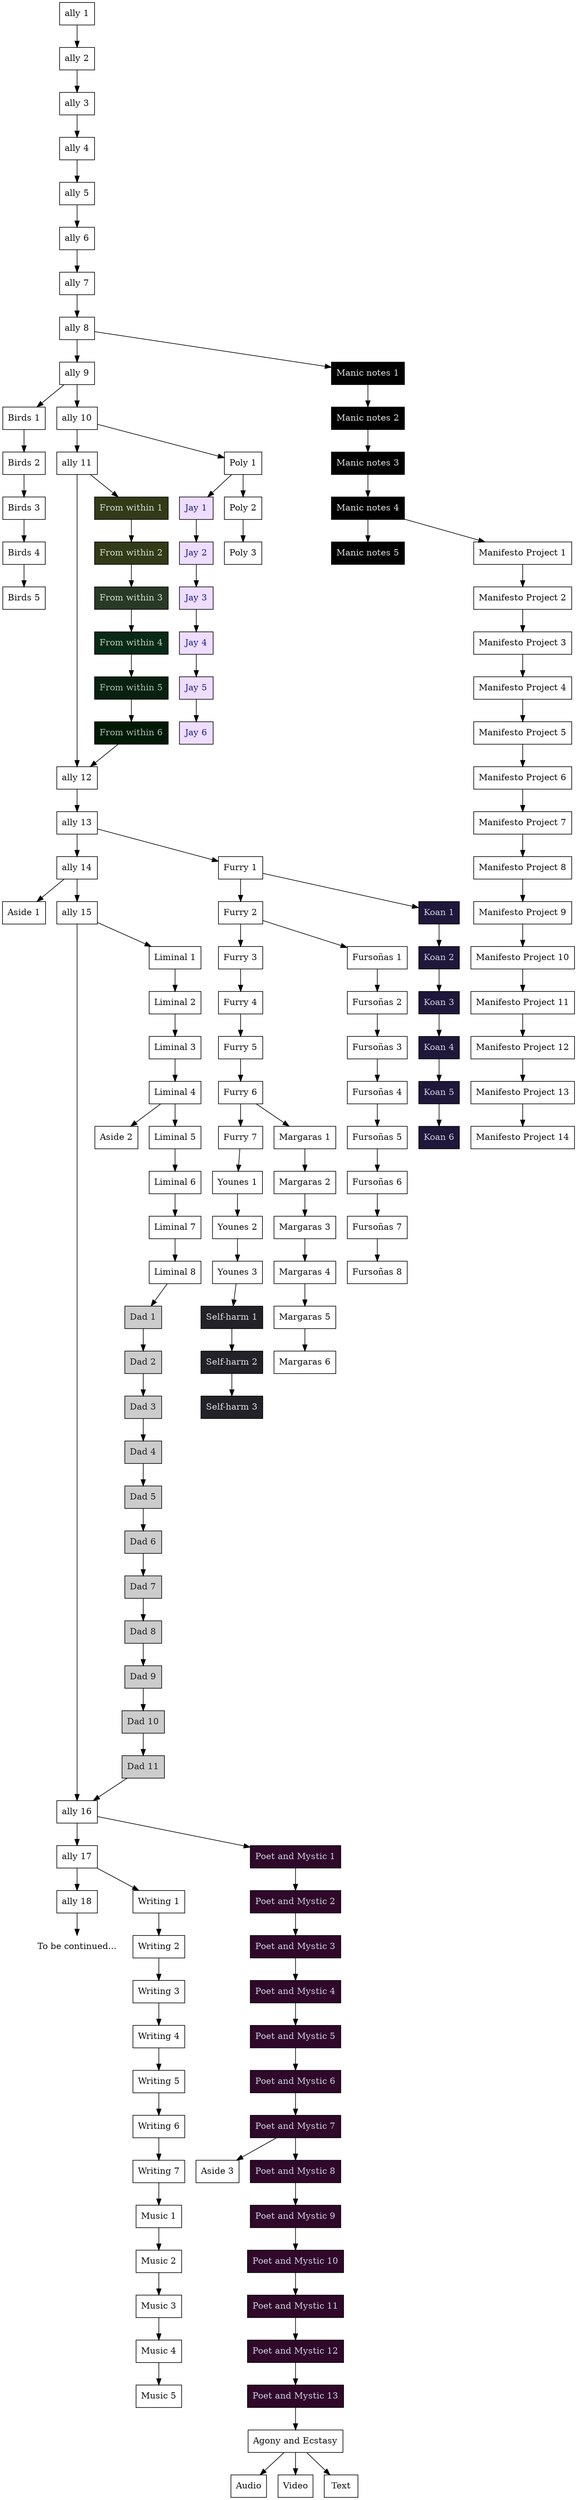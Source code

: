 digraph Map {
    node[shape="box"]
    label=""

    node[group="aside",style="",fontcolor="#111111"]
    "Aside 1" [href="/aside/1"]
    "Aside 2" [href="/aside/2"]
    "Aside 3" [href="/aside/3"]

    node[group="birds",style="",fontcolor="#111111"]
    "Birds 1" [href="/birds"]
    "Birds 2" [href="/birds/2"]
    "Birds 3" [href="/birds/3"]
    "Birds 4" [href="/birds/4"]
    "Birds 5" [href="/birds/5"]
    "Birds 1" -> "Birds 2" -> "Birds 3" -> "Birds 4" -> "Birds 5"

    node[group="ally",style="",fontcolor="#111111"] // `core` folder
    "ally 1" [href="/"]
    "ally 2" [href="/2"]
    "ally 3" [href="/3"]
    "ally 4" [href="/4"]
    "ally 5" [href="/5"]
    "ally 6" [href="/6"]
    "ally 7" [href="/7"]
    "ally 8" [href="/8"]
    "ally 9" [href="/9"]
    "ally 10" [href="/10"]
    "ally 11" [href="/11"]
    "ally 12" [href="/12"]
    "ally 13" [href="/13"]
    "ally 14" [href="/14"]
    "ally 15" [href="/15"]
    "ally 16" [href="/16"]
    "ally 17" [href="/17"]
    "ally 18" [href="/18"]
    "To be continued..." [shape="none"]
    "ally 1" -> "ally 2" -> "ally 3" -> "ally 4" -> "ally 5" ->
    "ally 6" -> "ally 7" -> "ally 8" -> "ally 9" -> "ally 10" ->
    "ally 11" -> "ally 12" -> "ally 13" -> "ally 14" -> "ally 15" ->
    "ally 16" -> "ally 17" -> "ally 18" -> "To be continued..."

    node[group="dad",style="filled",fillcolor="#cccccc",fontcolor="#222222"]
    "Dad 1" [href="/dad/1"]
    "Dad 2" [href="/dad/2"]
    "Dad 3" [href="/dad/3"]
    "Dad 4" [href="/dad/4"]
    "Dad 5" [href="/dad/5"]
    "Dad 6" [href="/dad/6"]
    "Dad 7" [href="/dad/7"]
    "Dad 8" [href="/dad/8"]
    "Dad 9" [href="/dad/9"]
    "Dad 10" [href="/dad/10"]
    "Dad 11" [href="/dad/11"]
    "Dad 1" -> "Dad 2" -> "Dad 3" -> "Dad 4" -> "Dad 5" ->
    "Dad 6" -> "Dad 7" -> "Dad 8" -> "Dad 9" -> "Dad 10" ->
    "Dad 11"

    node[group="from-within",style="filled",fillcolor="#333a18",fontcolor="#ccddcc"]
    "From within 1" [href="/from-within/"]
    "From within 2" [href="/from-within/2"]
    "From within 3" [href="/from-within/3",fillcolor="#283a26"]
    "From within 4" [href="/from-within/4",fillcolor="#082a16",fontcolor="#bbccbb"]
    "From within 5" [href="/from-within/5",fillcolor="#082010",fontcolor="#aabbaa"]
    "From within 6" [href="/from-within/i-guess..",fillcolor="#001a06",fontcolor="#aabbaa"]
    "From within 1" -> "From within 2" -> "From within 3" -> "From within 4" ->
    "From within 5" -> "From within 6"

    node[group="furry",style="",fontcolor="#111111"]
    "Furry 1" [href="/furry"]
    "Furry 2" [href="/furry/2"]
    "Furry 3" [href="/furry/3"]
    "Furry 4" [href="/furry/4"]
    "Furry 5" [href="/furry/5"]
    "Furry 6" [href="/furry/6"]
    "Furry 7" [href="/furry/7"]
    "Furry 1" -> "Furry 2" -> "Furry 3" -> "Furry 4" -> "Furry 5" ->
    "Furry 6" -> "Furry 7"

        node[group="fursona"]
        "Fursoñas 1" [href="/furry/fursona/"]
        "Fursoñas 2" [href="/furry/fursona/2"]
        "Fursoñas 3" [href="/furry/fursona/3"]
        "Fursoñas 4" [href="/furry/fursona/4"]
        "Fursoñas 5" [href="/furry/fursona/5"]
        "Fursoñas 6" [href="/furry/fursona/6"]
        "Fursoñas 7" [href="/furry/fursona/7"]
        "Fursoñas 8" [href="/furry/fursona/8"]
        "Fursoñas 1" -> "Fursoñas 2" -> "Fursoñas 3" -> "Fursoñas 4" ->
        "Fursoñas 5" -> "Fursoñas 6" -> "Fursoñas 7" -> "Fursoñas 8"

        node[group="margaras"]
        "Margaras 1" [href="/furry/margaras"]
        "Margaras 2" [href="/furry/margaras/2"]
        "Margaras 3" [href="/furry/margaras/3"]
        "Margaras 4" [href="/furry/margaras/4"]
        "Margaras 5" [href="/furry/margaras/5"]
        "Margaras 6" [href="/furry/margaras/6"]
        "Margaras 1" -> "Margaras 2" -> "Margaras 3" -> "Margaras 4" ->
        "Margaras 5" -> "Margaras 6"

        node[group="younes"]
        "Younes 1" [href="/furry/younes"]
        "Younes 2" [href="/furry/younes/2"]
        "Younes 3" [href="/furry/younes/3"]
        "Younes 1" -> "Younes 2" -> "Younes 3"

    node[group="jay",style="filled",fillcolor="#eeddff",fontcolor="#222288"]
    "Jay 1" [href="/jay/"]
    "Jay 2" [href="/jay/2"]
    "Jay 3" [href="/jay/3"]
    "Jay 4" [href="/jay/4"]
    "Jay 5" [href="/jay/5"]
    "Jay 6" [href="/jay/6"]
    "Jay 1" -> "Jay 2" -> "Jay 3" -> "Jay 4" -> "Jay 5" -> "Jay 6"

    node[group="koan",style="filled",fillcolor="#1f183a",fontcolor="#ccccdd"]
    "Koan 1" [href="/koan/"]
    "Koan 2" [href="/koan/2"]
    "Koan 3" [href="/koan/3"]
    "Koan 4" [href="/koan/4"]
    "Koan 5" [href="/koan/5"]
    "Koan 6" [href="/koan/6"]
    "Koan 1" -> "Koan 2" -> "Koan 3" -> "Koan 4" -> "Koan 5" -> "Koan 6"

    node[group="liminal",style="",fontcolor="#111111"]
    "Liminal 1" [href="/liminal"]
    "Liminal 2" [href="/liminal/2"]
    "Liminal 3" [href="/liminal/3"]
    "Liminal 4" [href="/liminal/4"]
    "Liminal 5" [href="/liminal/5"]
    "Liminal 6" [href="/liminal/6"]
    "Liminal 7" [href="/liminal/7"]
    "Liminal 8" [href="/liminal/8"]
    "Liminal 1" -> "Liminal 2" -> "Liminal 3" -> "Liminal 4" ->
    "Liminal 5" -> "Liminal 6" -> "Liminal 7" -> "Liminal 8"

    node[group="mania",style="filled",fillcolor="#000000",fontcolor="#dddddd"]
    "Manic notes 1" [href="/mania/"]
    "Manic notes 2" [href="/mania/2"]
    "Manic notes 3" [href="/mania/3"]
    "Manic notes 4" [href="/mania/4"]
    "Manic notes 5" [href="/mania/5"]
    "Manic notes 1" -> "Manic notes 2" -> "Manic notes 3" -> "Manic notes 4" ->
    "Manic notes 5"

    node[group="mp",style="",fontcolor="#111111"]
    "Manifesto Project 1" [href="/manifesto-project"]
    "Manifesto Project 2" [href="/manifesto-project/2"]
    "Manifesto Project 3" [href="/manifesto-project/3"]
    "Manifesto Project 4" [href="/manifesto-project/4"]
    "Manifesto Project 5" [href="/manifesto-project/5"]
    "Manifesto Project 6" [href="/manifesto-project/6"]
    "Manifesto Project 7" [href="/manifesto-project/7"]
    "Manifesto Project 8" [href="/manifesto-project/8"]
    "Manifesto Project 9" [href="/manifesto-project/9"]
    "Manifesto Project 10" [href="/manifesto-project/10"]
    "Manifesto Project 11" [href="/manifesto-project/11"]
    "Manifesto Project 12" [href="/manifesto-project/12"]
    "Manifesto Project 13" [href="/manifesto-project/13"]
    "Manifesto Project 14" [href="/manifesto-project/14"]
    "Manifesto Project 1" -> "Manifesto Project 2" -> "Manifesto Project 3" ->
    "Manifesto Project 4" -> "Manifesto Project 5" -> "Manifesto Project 6" ->
    "Manifesto Project 7" -> "Manifesto Project 8" -> "Manifesto Project 9" ->
    "Manifesto Project 10" -> "Manifesto Project 11" ->
    "Manifesto Project 12" -> "Manifesto Project 13" ->
    "Manifesto Project 14"

    node[group="pnm",style="filled",fillcolor="#2f082a",fontcolor="#ccccdd"]
    "Poet and Mystic 1" [href="/poet-and-mystic"]
    "Poet and Mystic 2" [href="/poet-and-mystic/2"]
    "Poet and Mystic 3" [href="/poet-and-mystic/3"]
    "Poet and Mystic 4" [href="/poet-and-mystic/4"]
    "Poet and Mystic 5" [href="/poet-and-mystic/5"]
    "Poet and Mystic 6" [href="/poet-and-mystic/6"]
    "Poet and Mystic 7" [href="/poet-and-mystic/7"]
    "Poet and Mystic 8" [href="/poet-and-mystic/8"]
    "Poet and Mystic 9" [href="/poet-and-mystic/9"]
    "Poet and Mystic 10" [href="/poet-and-mystic/10"]
    "Poet and Mystic 11" [href="/poet-and-mystic/11"]
    "Poet and Mystic 12" [href="/poet-and-mystic/12"]
    "Poet and Mystic 13" [href="/poet-and-mystic/13"]
    "Poet and Mystic 1" -> "Poet and Mystic 2" -> "Poet and Mystic 3" ->
    "Poet and Mystic 4" -> "Poet and Mystic 5" -> "Poet and Mystic 6" ->
    "Poet and Mystic 7" -> "Poet and Mystic 8" -> "Poet and Mystic 9" ->
    "Poet and Mystic 10" -> "Poet and Mystic 11" -> "Poet and Mystic 12" ->
    "Poet and Mystic 13"

        node[group="ane",style="",fontcolor="#111111"]
        "Agony and Ecstasy" [href="/poet-and-mystic/agony-and-ecstasy"]
        "Audio" [href="/poet-and-mystic/agony-and-ecstasy/audio"]
        "Video" [href="/poet-and-mystic/agony-and-ecstasy/video"]
        "Text" [href="/poet-and-mystic/agony-and-ecstasy/text"]
        "Agony and Ecstasy" -> "Audio"
        "Agony and Ecstasy" -> "Video"
        "Agony and Ecstasy" -> "Text"

    node[group="poly",style="",fontcolor="#111111"]
    "Poly 1" [href="/poly"]
    "Poly 2" [href="/poly/2"]
    "Poly 3" [href="/poly/3"]
    "Poly 1" -> "Poly 2" -> "Poly 3"

    node[group="sh",style="filled",fillcolor="#222228",fontcolor="#dddddd"]
    "Self-harm 1" [href="/self-harm"]
    "Self-harm 2" [href="/self-harm/2"]
    "Self-harm 3" [href="/self-harm/3"]
    "Self-harm 1" -> "Self-harm 2" -> "Self-harm 3"

    node[group="transition"]

    node[group="writing",style="",fontcolor="#111111"]
    "Writing 1" [href="/writing"]
    "Writing 2" [href="/writing/2"]
    "Writing 3" [href="/writing/3"]
    "Writing 4" [href="/writing/4"]
    "Writing 5" [href="/writing/5"]
    "Writing 6" [href="/writing/6"]
    "Writing 7" [href="/writing/7"]
    "Writing 1" -> "Writing 2" -> "Writing 3" -> "Writing 4" -> "Writing 5" ->
    "Writing 6" -> "Writing 7"

        node[group="music",style="",fontcolor="#111111"]
        "Music 1" [href="/writing/music"]
        "Music 2" [href="/writing/music/2"]
        "Music 3" [href="/writing/music/3"]
        "Music 4" [href="/writing/music/4"]
        "Music 5" [href="/writing/music/5"]
        "Music 1" -> "Music 2" -> "Music 3" -> "Music 4" -> "Music 5"



    /**
     Connections

     Connections should only lead from one quest to another the first time that
     link appears. No need to link to a quest a second time.

        Wasn't the point of this to be intentionally confusing?

     Yeah, but it was grating on me. All of those lines crossing, all those curves, side-quests pushed way down the page because I linked to them too many times.
     */

    // Asides
    "ally 14" -> "Aside 1"
    "Liminal 4" -> "Aside 2"
    "Poet and Mystic 7" -> "Aside 3"

    // Birds
    /* none */

    // ally
    "ally 8" -> "Manic notes 1"
    "ally 9" -> "Birds 1"
    "ally 10" -> "Poly 1"
    "ally 11" -> "From within 1"
    "ally 13" -> "Furry 1"
    "ally 15" -> "Liminal 1"
    "ally 16" -> "Poet and Mystic 1"
    "ally 17" -> "Writing 1"

    // Dad
    "Dad 11" -> "ally 16"

    // From within
    "From within 6" -> "ally 12"

    // Furry
        // Fursona
        /* none */

        // Margaras
        /* none */

        // Younes
        "Younes 3" -> "Self-harm 1"
    "Furry 1" -> "Koan 1"
    "Furry 2" -> "Fursoñas 1"
    "Furry 6" -> "Margaras 1"
    "Furry 7" -> "Younes 1"

    // Jay
    /* none */

    // Koan
    /* none */

    // Liminal
    "Liminal 8" -> "Dad 1"

    // Manic notes
    "Manic notes 4" -> "Manifesto Project 1"

    // Manifesto Project
    /* none */

    // Poet and Mystic
    /*"Poet and Mystic 1" -> "Manifesto Project 1"*/
    "Poet and Mystic 13" -> "Agony and Ecstasy"

    // Poly
    "Poly 1" -> "Jay 1"

    // Self-harm
    /*"Self-harm 1" -> "Margaras 1"*/

    // Writing
    /*"Writing 2" -> "Koans 1"
    "Writing 2" -> "Birds 1"
    "Writing 2" -> "Margaras 1"
    "Writing 2" -> "Dad 1"
    "Writing 2" -> "Fursoñas 1"
    "Writing 2" -> "Poet and Mystic 1"*/
    "Writing 7" -> "Music 1"
}
